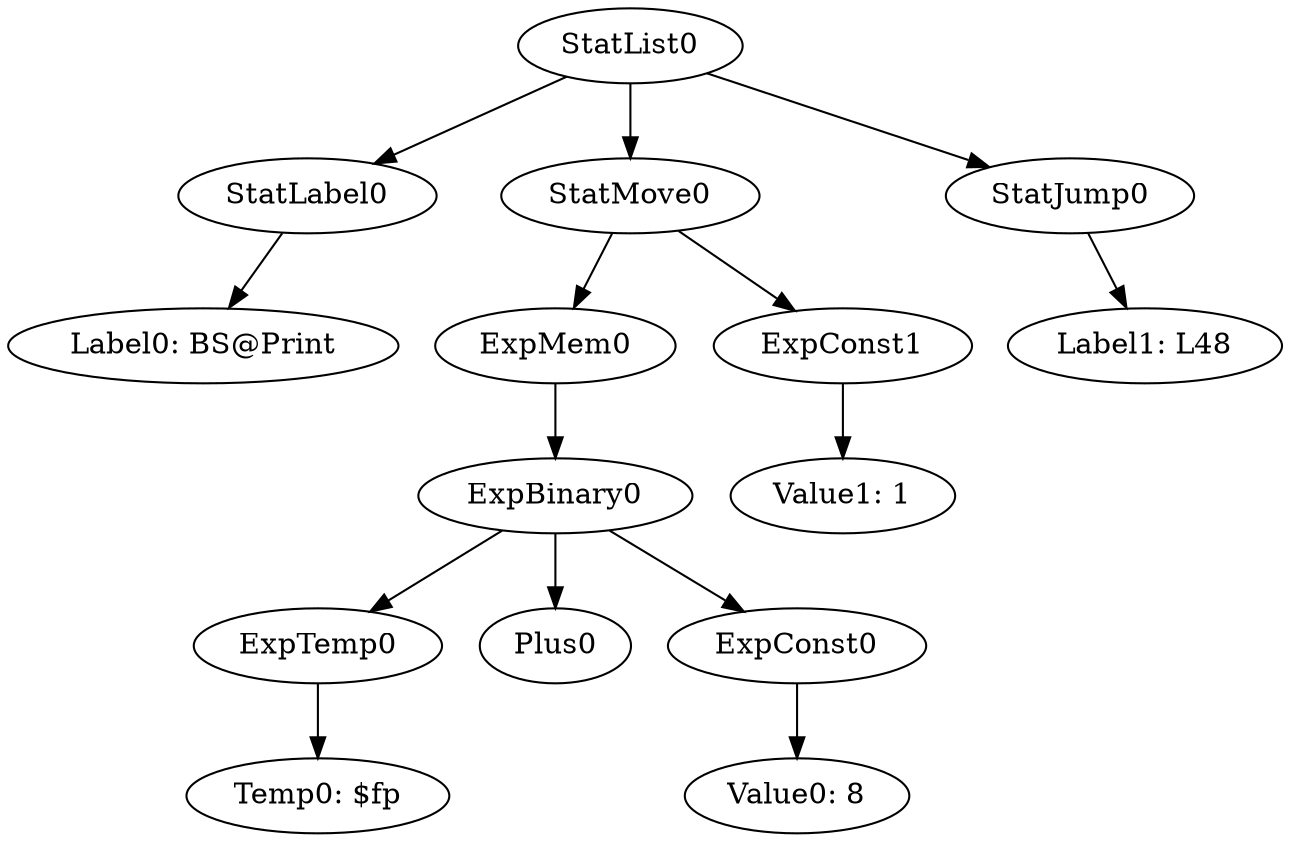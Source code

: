 digraph {
	ordering = out;
	ExpConst1 -> "Value1: 1";
	ExpMem0 -> ExpBinary0;
	StatJump0 -> "Label1: L48";
	ExpConst0 -> "Value0: 8";
	StatLabel0 -> "Label0: BS@Print";
	StatList0 -> StatLabel0;
	StatList0 -> StatMove0;
	StatList0 -> StatJump0;
	ExpTemp0 -> "Temp0: $fp";
	StatMove0 -> ExpMem0;
	StatMove0 -> ExpConst1;
	ExpBinary0 -> ExpTemp0;
	ExpBinary0 -> Plus0;
	ExpBinary0 -> ExpConst0;
}

